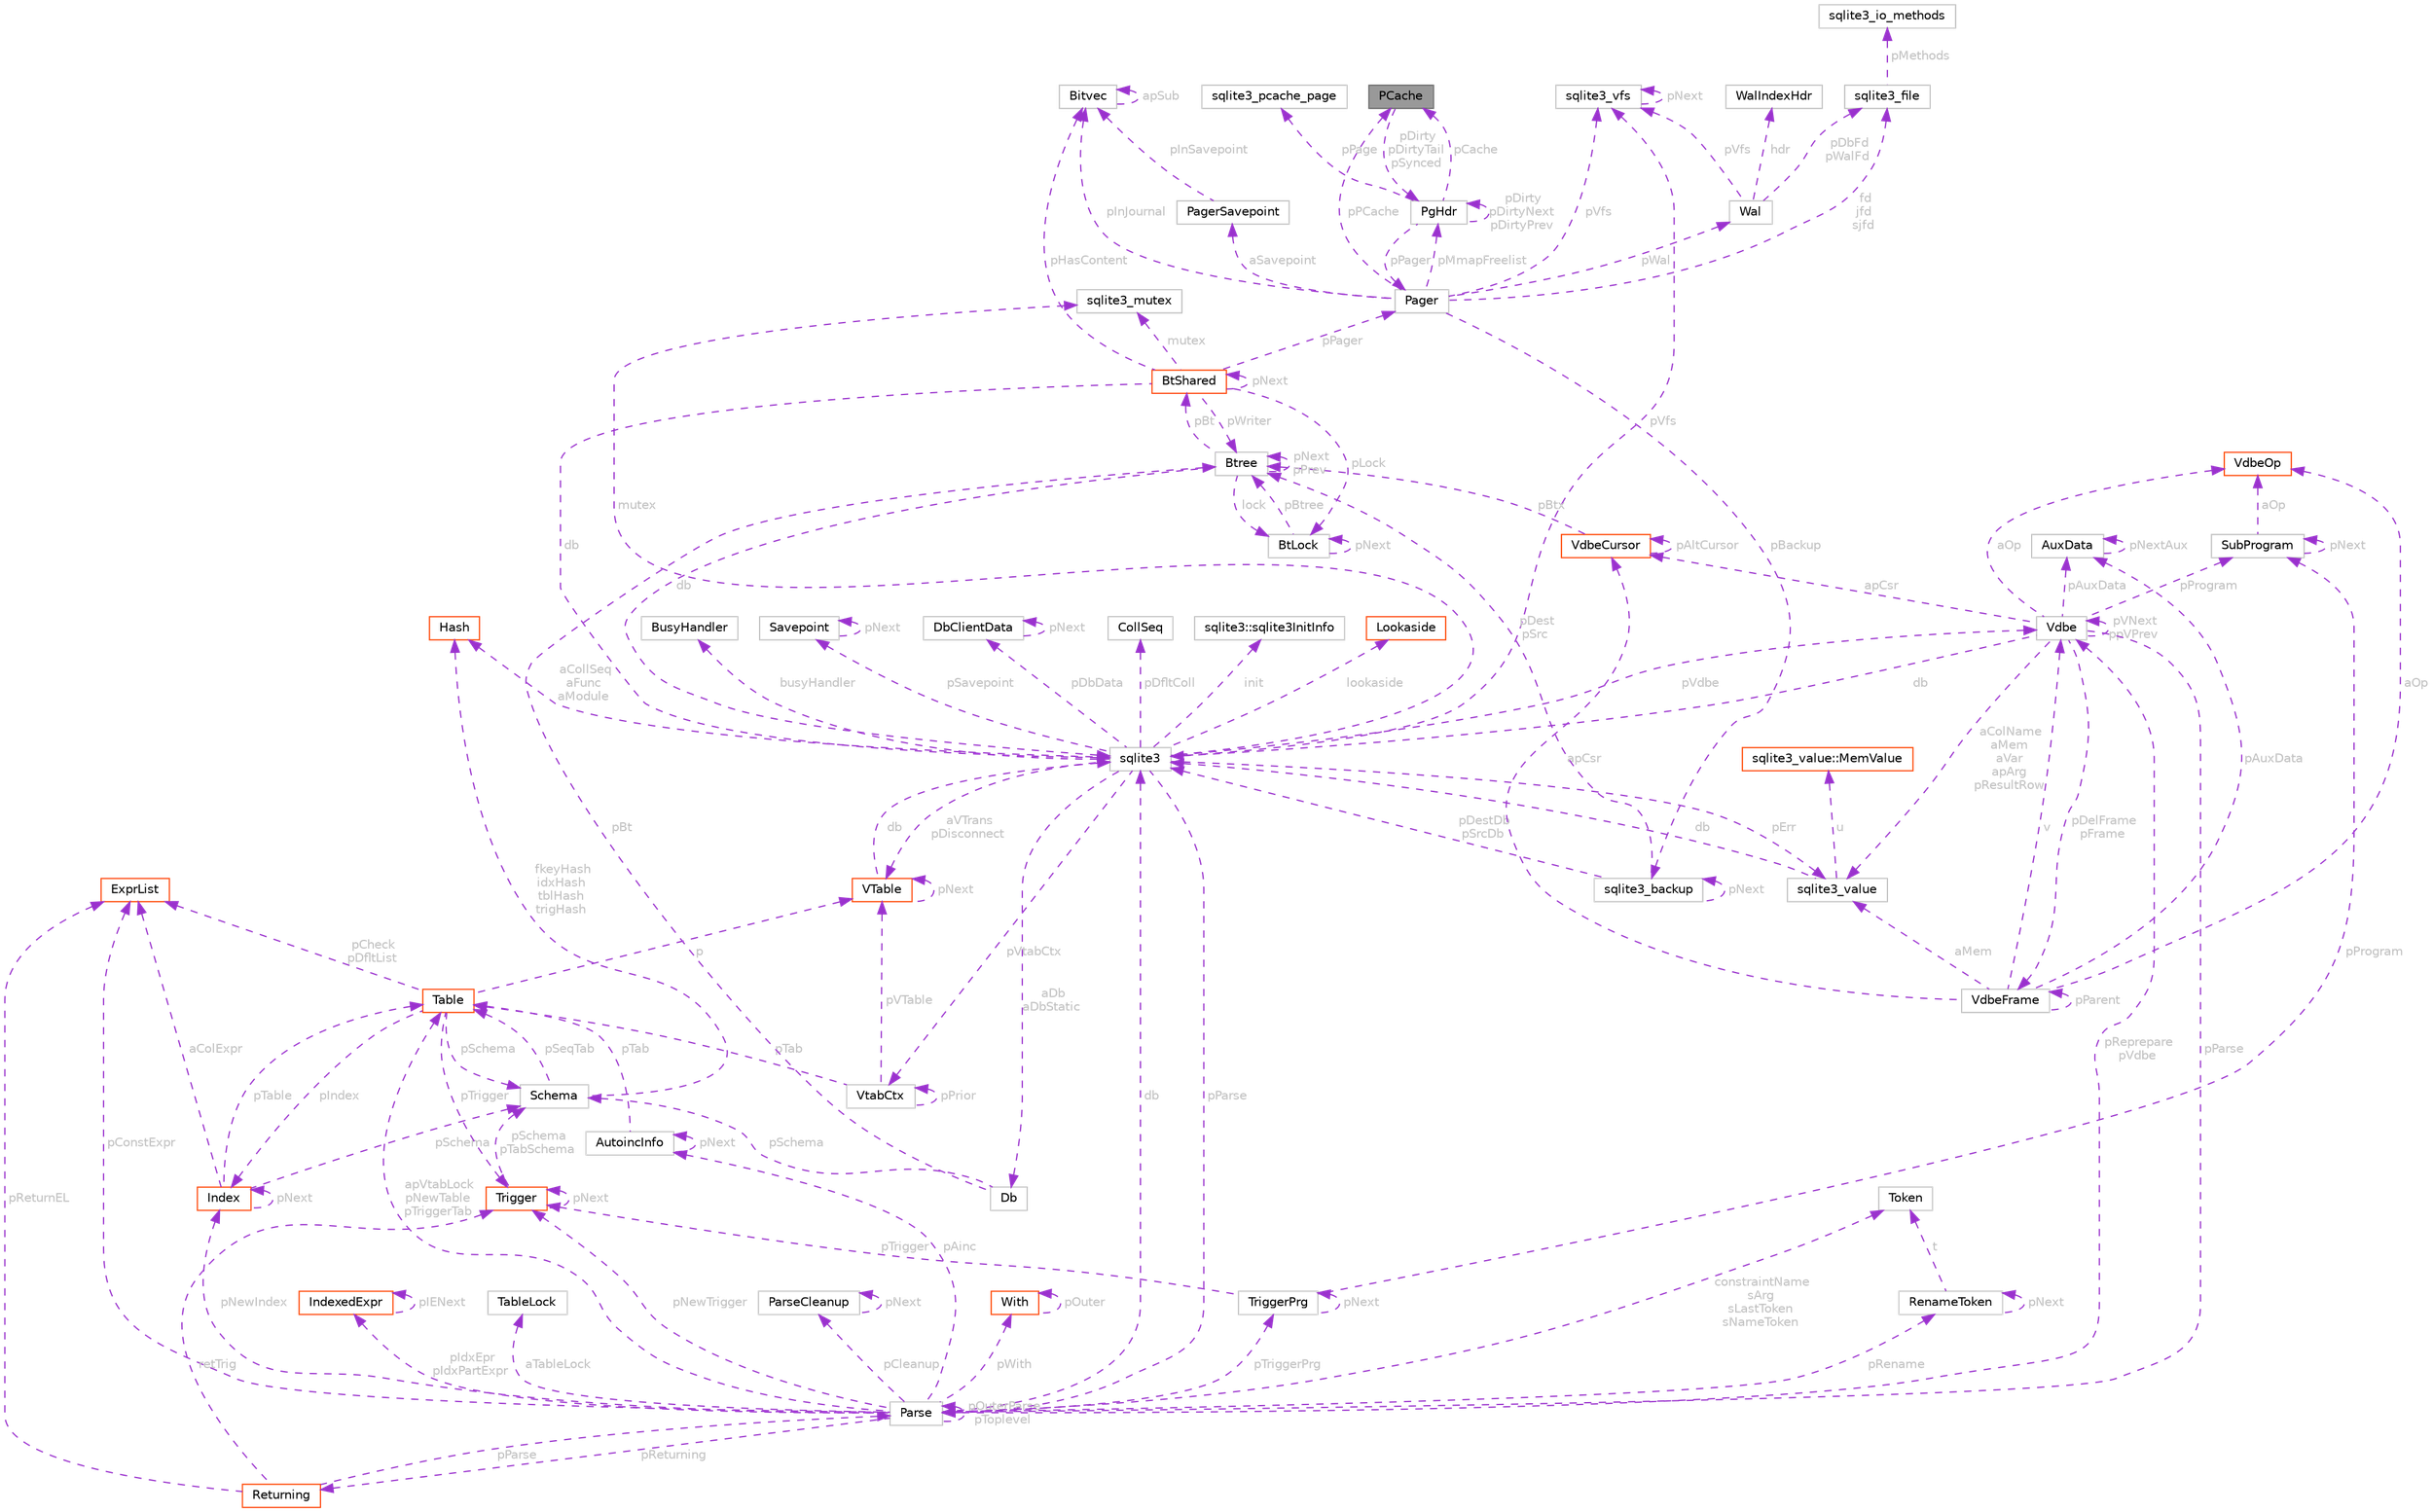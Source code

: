 digraph "PCache"
{
 // LATEX_PDF_SIZE
  bgcolor="transparent";
  edge [fontname=Helvetica,fontsize=10,labelfontname=Helvetica,labelfontsize=10];
  node [fontname=Helvetica,fontsize=10,shape=box,height=0.2,width=0.4];
  Node1 [id="Node000001",label="PCache",height=0.2,width=0.4,color="gray40", fillcolor="grey60", style="filled", fontcolor="black",tooltip=" "];
  Node2 -> Node1 [id="edge1_Node000001_Node000002",dir="back",color="darkorchid3",style="dashed",tooltip=" ",label=" pDirty\npDirtyTail\npSynced",fontcolor="grey" ];
  Node2 [id="Node000002",label="PgHdr",height=0.2,width=0.4,color="grey75", fillcolor="white", style="filled",URL="$structPgHdr.html",tooltip=" "];
  Node3 -> Node2 [id="edge2_Node000002_Node000003",dir="back",color="darkorchid3",style="dashed",tooltip=" ",label=" pPage",fontcolor="grey" ];
  Node3 [id="Node000003",label="sqlite3_pcache_page",height=0.2,width=0.4,color="grey75", fillcolor="white", style="filled",URL="$structsqlite3__pcache__page.html",tooltip=" "];
  Node1 -> Node2 [id="edge3_Node000002_Node000001",dir="back",color="darkorchid3",style="dashed",tooltip=" ",label=" pCache",fontcolor="grey" ];
  Node2 -> Node2 [id="edge4_Node000002_Node000002",dir="back",color="darkorchid3",style="dashed",tooltip=" ",label=" pDirty\npDirtyNext\npDirtyPrev",fontcolor="grey" ];
  Node4 -> Node2 [id="edge5_Node000002_Node000004",dir="back",color="darkorchid3",style="dashed",tooltip=" ",label=" pPager",fontcolor="grey" ];
  Node4 [id="Node000004",label="Pager",height=0.2,width=0.4,color="grey75", fillcolor="white", style="filled",URL="$structPager.html",tooltip=" "];
  Node5 -> Node4 [id="edge6_Node000004_Node000005",dir="back",color="darkorchid3",style="dashed",tooltip=" ",label=" pVfs",fontcolor="grey" ];
  Node5 [id="Node000005",label="sqlite3_vfs",height=0.2,width=0.4,color="grey75", fillcolor="white", style="filled",URL="$structsqlite3__vfs.html",tooltip=" "];
  Node5 -> Node5 [id="edge7_Node000005_Node000005",dir="back",color="darkorchid3",style="dashed",tooltip=" ",label=" pNext",fontcolor="grey" ];
  Node6 -> Node4 [id="edge8_Node000004_Node000006",dir="back",color="darkorchid3",style="dashed",tooltip=" ",label=" pInJournal",fontcolor="grey" ];
  Node6 [id="Node000006",label="Bitvec",height=0.2,width=0.4,color="grey75", fillcolor="white", style="filled",URL="$structBitvec.html",tooltip=" "];
  Node6 -> Node6 [id="edge9_Node000006_Node000006",dir="back",color="darkorchid3",style="dashed",tooltip=" ",label=" apSub",fontcolor="grey" ];
  Node7 -> Node4 [id="edge10_Node000004_Node000007",dir="back",color="darkorchid3",style="dashed",tooltip=" ",label=" fd\njfd\nsjfd",fontcolor="grey" ];
  Node7 [id="Node000007",label="sqlite3_file",height=0.2,width=0.4,color="grey75", fillcolor="white", style="filled",URL="$structsqlite3__file.html",tooltip=" "];
  Node8 -> Node7 [id="edge11_Node000007_Node000008",dir="back",color="darkorchid3",style="dashed",tooltip=" ",label=" pMethods",fontcolor="grey" ];
  Node8 [id="Node000008",label="sqlite3_io_methods",height=0.2,width=0.4,color="grey75", fillcolor="white", style="filled",URL="$structsqlite3__io__methods.html",tooltip=" "];
  Node9 -> Node4 [id="edge12_Node000004_Node000009",dir="back",color="darkorchid3",style="dashed",tooltip=" ",label=" pBackup",fontcolor="grey" ];
  Node9 [id="Node000009",label="sqlite3_backup",height=0.2,width=0.4,color="grey75", fillcolor="white", style="filled",URL="$structsqlite3__backup.html",tooltip=" "];
  Node10 -> Node9 [id="edge13_Node000009_Node000010",dir="back",color="darkorchid3",style="dashed",tooltip=" ",label=" pDestDb\npSrcDb",fontcolor="grey" ];
  Node10 [id="Node000010",label="sqlite3",height=0.2,width=0.4,color="grey75", fillcolor="white", style="filled",URL="$structsqlite3.html",tooltip=" "];
  Node5 -> Node10 [id="edge14_Node000010_Node000005",dir="back",color="darkorchid3",style="dashed",tooltip=" ",label=" pVfs",fontcolor="grey" ];
  Node11 -> Node10 [id="edge15_Node000010_Node000011",dir="back",color="darkorchid3",style="dashed",tooltip=" ",label=" pVdbe",fontcolor="grey" ];
  Node11 [id="Node000011",label="Vdbe",height=0.2,width=0.4,color="grey75", fillcolor="white", style="filled",URL="$structVdbe.html",tooltip=" "];
  Node10 -> Node11 [id="edge16_Node000011_Node000010",dir="back",color="darkorchid3",style="dashed",tooltip=" ",label=" db",fontcolor="grey" ];
  Node11 -> Node11 [id="edge17_Node000011_Node000011",dir="back",color="darkorchid3",style="dashed",tooltip=" ",label=" pVNext\nppVPrev",fontcolor="grey" ];
  Node12 -> Node11 [id="edge18_Node000011_Node000012",dir="back",color="darkorchid3",style="dashed",tooltip=" ",label=" pParse",fontcolor="grey" ];
  Node12 [id="Node000012",label="Parse",height=0.2,width=0.4,color="grey75", fillcolor="white", style="filled",URL="$structParse.html",tooltip=" "];
  Node10 -> Node12 [id="edge19_Node000012_Node000010",dir="back",color="darkorchid3",style="dashed",tooltip=" ",label=" db",fontcolor="grey" ];
  Node11 -> Node12 [id="edge20_Node000012_Node000011",dir="back",color="darkorchid3",style="dashed",tooltip=" ",label=" pReprepare\npVdbe",fontcolor="grey" ];
  Node13 -> Node12 [id="edge21_Node000012_Node000013",dir="back",color="darkorchid3",style="dashed",tooltip=" ",label=" pConstExpr",fontcolor="grey" ];
  Node13 [id="Node000013",label="ExprList",height=0.2,width=0.4,color="orangered", fillcolor="white", style="filled",URL="$structExprList.html",tooltip=" "];
  Node47 -> Node12 [id="edge22_Node000012_Node000047",dir="back",color="darkorchid3",style="dashed",tooltip=" ",label=" pIdxEpr\npIdxPartExpr",fontcolor="grey" ];
  Node47 [id="Node000047",label="IndexedExpr",height=0.2,width=0.4,color="orangered", fillcolor="white", style="filled",URL="$structIndexedExpr.html",tooltip=" "];
  Node47 -> Node47 [id="edge23_Node000047_Node000047",dir="back",color="darkorchid3",style="dashed",tooltip=" ",label=" pIENext",fontcolor="grey" ];
  Node48 -> Node12 [id="edge24_Node000012_Node000048",dir="back",color="darkorchid3",style="dashed",tooltip=" ",label=" aTableLock",fontcolor="grey" ];
  Node48 [id="Node000048",label="TableLock",height=0.2,width=0.4,color="grey75", fillcolor="white", style="filled",URL="$structTableLock.html",tooltip=" "];
  Node49 -> Node12 [id="edge25_Node000012_Node000049",dir="back",color="darkorchid3",style="dashed",tooltip=" ",label=" pAinc",fontcolor="grey" ];
  Node49 [id="Node000049",label="AutoincInfo",height=0.2,width=0.4,color="grey75", fillcolor="white", style="filled",URL="$structAutoincInfo.html",tooltip=" "];
  Node49 -> Node49 [id="edge26_Node000049_Node000049",dir="back",color="darkorchid3",style="dashed",tooltip=" ",label=" pNext",fontcolor="grey" ];
  Node19 -> Node49 [id="edge27_Node000049_Node000019",dir="back",color="darkorchid3",style="dashed",tooltip=" ",label=" pTab",fontcolor="grey" ];
  Node19 [id="Node000019",label="Table",height=0.2,width=0.4,color="orangered", fillcolor="white", style="filled",URL="$structTable.html",tooltip=" "];
  Node21 -> Node19 [id="edge28_Node000019_Node000021",dir="back",color="darkorchid3",style="dashed",tooltip=" ",label=" pIndex",fontcolor="grey" ];
  Node21 [id="Node000021",label="Index",height=0.2,width=0.4,color="orangered", fillcolor="white", style="filled",URL="$structIndex.html",tooltip=" "];
  Node19 -> Node21 [id="edge29_Node000021_Node000019",dir="back",color="darkorchid3",style="dashed",tooltip=" ",label=" pTable",fontcolor="grey" ];
  Node21 -> Node21 [id="edge30_Node000021_Node000021",dir="back",color="darkorchid3",style="dashed",tooltip=" ",label=" pNext",fontcolor="grey" ];
  Node22 -> Node21 [id="edge31_Node000021_Node000022",dir="back",color="darkorchid3",style="dashed",tooltip=" ",label=" pSchema",fontcolor="grey" ];
  Node22 [id="Node000022",label="Schema",height=0.2,width=0.4,color="grey75", fillcolor="white", style="filled",URL="$structSchema.html",tooltip=" "];
  Node23 -> Node22 [id="edge32_Node000022_Node000023",dir="back",color="darkorchid3",style="dashed",tooltip=" ",label=" fkeyHash\nidxHash\ntblHash\ntrigHash",fontcolor="grey" ];
  Node23 [id="Node000023",label="Hash",height=0.2,width=0.4,color="orangered", fillcolor="white", style="filled",URL="$structHash.html",tooltip=" "];
  Node19 -> Node22 [id="edge33_Node000022_Node000019",dir="back",color="darkorchid3",style="dashed",tooltip=" ",label=" pSeqTab",fontcolor="grey" ];
  Node13 -> Node21 [id="edge34_Node000021_Node000013",dir="back",color="darkorchid3",style="dashed",tooltip=" ",label=" aColExpr",fontcolor="grey" ];
  Node13 -> Node19 [id="edge35_Node000019_Node000013",dir="back",color="darkorchid3",style="dashed",tooltip=" ",label=" pCheck\npDfltList",fontcolor="grey" ];
  Node33 -> Node19 [id="edge36_Node000019_Node000033",dir="back",color="darkorchid3",style="dashed",tooltip=" ",label=" p",fontcolor="grey" ];
  Node33 [id="Node000033",label="VTable",height=0.2,width=0.4,color="orangered", fillcolor="white", style="filled",URL="$structVTable.html",tooltip=" "];
  Node10 -> Node33 [id="edge37_Node000033_Node000010",dir="back",color="darkorchid3",style="dashed",tooltip=" ",label=" db",fontcolor="grey" ];
  Node33 -> Node33 [id="edge38_Node000033_Node000033",dir="back",color="darkorchid3",style="dashed",tooltip=" ",label=" pNext",fontcolor="grey" ];
  Node27 -> Node19 [id="edge39_Node000019_Node000027",dir="back",color="darkorchid3",style="dashed",tooltip=" ",label=" pTrigger",fontcolor="grey" ];
  Node27 [id="Node000027",label="Trigger",height=0.2,width=0.4,color="orangered", fillcolor="white", style="filled",URL="$structTrigger.html",tooltip=" "];
  Node22 -> Node27 [id="edge40_Node000027_Node000022",dir="back",color="darkorchid3",style="dashed",tooltip=" ",label=" pSchema\npTabSchema",fontcolor="grey" ];
  Node27 -> Node27 [id="edge41_Node000027_Node000027",dir="back",color="darkorchid3",style="dashed",tooltip=" ",label=" pNext",fontcolor="grey" ];
  Node22 -> Node19 [id="edge42_Node000019_Node000022",dir="back",color="darkorchid3",style="dashed",tooltip=" ",label=" pSchema",fontcolor="grey" ];
  Node12 -> Node12 [id="edge43_Node000012_Node000012",dir="back",color="darkorchid3",style="dashed",tooltip=" ",label=" pOuterParse\npToplevel",fontcolor="grey" ];
  Node19 -> Node12 [id="edge44_Node000012_Node000019",dir="back",color="darkorchid3",style="dashed",tooltip=" ",label=" apVtabLock\npNewTable\npTriggerTab",fontcolor="grey" ];
  Node50 -> Node12 [id="edge45_Node000012_Node000050",dir="back",color="darkorchid3",style="dashed",tooltip=" ",label=" pTriggerPrg",fontcolor="grey" ];
  Node50 [id="Node000050",label="TriggerPrg",height=0.2,width=0.4,color="grey75", fillcolor="white", style="filled",URL="$structTriggerPrg.html",tooltip=" "];
  Node27 -> Node50 [id="edge46_Node000050_Node000027",dir="back",color="darkorchid3",style="dashed",tooltip=" ",label=" pTrigger",fontcolor="grey" ];
  Node50 -> Node50 [id="edge47_Node000050_Node000050",dir="back",color="darkorchid3",style="dashed",tooltip=" ",label=" pNext",fontcolor="grey" ];
  Node51 -> Node50 [id="edge48_Node000050_Node000051",dir="back",color="darkorchid3",style="dashed",tooltip=" ",label=" pProgram",fontcolor="grey" ];
  Node51 [id="Node000051",label="SubProgram",height=0.2,width=0.4,color="grey75", fillcolor="white", style="filled",URL="$structSubProgram.html",tooltip=" "];
  Node52 -> Node51 [id="edge49_Node000051_Node000052",dir="back",color="darkorchid3",style="dashed",tooltip=" ",label=" aOp",fontcolor="grey" ];
  Node52 [id="Node000052",label="VdbeOp",height=0.2,width=0.4,color="orangered", fillcolor="white", style="filled",URL="$structVdbeOp.html",tooltip=" "];
  Node51 -> Node51 [id="edge50_Node000051_Node000051",dir="back",color="darkorchid3",style="dashed",tooltip=" ",label=" pNext",fontcolor="grey" ];
  Node60 -> Node12 [id="edge51_Node000012_Node000060",dir="back",color="darkorchid3",style="dashed",tooltip=" ",label=" pCleanup",fontcolor="grey" ];
  Node60 [id="Node000060",label="ParseCleanup",height=0.2,width=0.4,color="grey75", fillcolor="white", style="filled",URL="$structParseCleanup.html",tooltip=" "];
  Node60 -> Node60 [id="edge52_Node000060_Node000060",dir="back",color="darkorchid3",style="dashed",tooltip=" ",label=" pNext",fontcolor="grey" ];
  Node61 -> Node12 [id="edge53_Node000012_Node000061",dir="back",color="darkorchid3",style="dashed",tooltip=" ",label=" constraintName\nsArg\nsLastToken\nsNameToken",fontcolor="grey" ];
  Node61 [id="Node000061",label="Token",height=0.2,width=0.4,color="grey75", fillcolor="white", style="filled",URL="$structToken.html",tooltip=" "];
  Node62 -> Node12 [id="edge54_Node000012_Node000062",dir="back",color="darkorchid3",style="dashed",tooltip=" ",label=" pReturning",fontcolor="grey" ];
  Node62 [id="Node000062",label="Returning",height=0.2,width=0.4,color="orangered", fillcolor="white", style="filled",URL="$structReturning.html",tooltip=" "];
  Node12 -> Node62 [id="edge55_Node000062_Node000012",dir="back",color="darkorchid3",style="dashed",tooltip=" ",label=" pParse",fontcolor="grey" ];
  Node13 -> Node62 [id="edge56_Node000062_Node000013",dir="back",color="darkorchid3",style="dashed",tooltip=" ",label=" pReturnEL",fontcolor="grey" ];
  Node27 -> Node62 [id="edge57_Node000062_Node000027",dir="back",color="darkorchid3",style="dashed",tooltip=" ",label=" retTrig",fontcolor="grey" ];
  Node21 -> Node12 [id="edge58_Node000012_Node000021",dir="back",color="darkorchid3",style="dashed",tooltip=" ",label=" pNewIndex",fontcolor="grey" ];
  Node27 -> Node12 [id="edge59_Node000012_Node000027",dir="back",color="darkorchid3",style="dashed",tooltip=" ",label=" pNewTrigger",fontcolor="grey" ];
  Node39 -> Node12 [id="edge60_Node000012_Node000039",dir="back",color="darkorchid3",style="dashed",tooltip=" ",label=" pWith",fontcolor="grey" ];
  Node39 [id="Node000039",label="With",height=0.2,width=0.4,color="orangered", fillcolor="white", style="filled",URL="$structWith.html",tooltip=" "];
  Node39 -> Node39 [id="edge61_Node000039_Node000039",dir="back",color="darkorchid3",style="dashed",tooltip=" ",label=" pOuter",fontcolor="grey" ];
  Node63 -> Node12 [id="edge62_Node000012_Node000063",dir="back",color="darkorchid3",style="dashed",tooltip=" ",label=" pRename",fontcolor="grey" ];
  Node63 [id="Node000063",label="RenameToken",height=0.2,width=0.4,color="grey75", fillcolor="white", style="filled",URL="$structRenameToken.html",tooltip=" "];
  Node61 -> Node63 [id="edge63_Node000063_Node000061",dir="back",color="darkorchid3",style="dashed",tooltip=" ",label=" t",fontcolor="grey" ];
  Node63 -> Node63 [id="edge64_Node000063_Node000063",dir="back",color="darkorchid3",style="dashed",tooltip=" ",label=" pNext",fontcolor="grey" ];
  Node55 -> Node11 [id="edge65_Node000011_Node000055",dir="back",color="darkorchid3",style="dashed",tooltip=" ",label=" aColName\naMem\naVar\napArg\npResultRow",fontcolor="grey" ];
  Node55 [id="Node000055",label="sqlite3_value",height=0.2,width=0.4,color="grey75", fillcolor="white", style="filled",URL="$structsqlite3__value.html",tooltip=" "];
  Node56 -> Node55 [id="edge66_Node000055_Node000056",dir="back",color="darkorchid3",style="dashed",tooltip=" ",label=" u",fontcolor="grey" ];
  Node56 [id="Node000056",label="sqlite3_value::MemValue",height=0.2,width=0.4,color="orangered", fillcolor="white", style="filled",URL="$unionsqlite3__value_1_1MemValue.html",tooltip=" "];
  Node10 -> Node55 [id="edge67_Node000055_Node000010",dir="back",color="darkorchid3",style="dashed",tooltip=" ",label=" db",fontcolor="grey" ];
  Node64 -> Node11 [id="edge68_Node000011_Node000064",dir="back",color="darkorchid3",style="dashed",tooltip=" ",label=" apCsr",fontcolor="grey" ];
  Node64 [id="Node000064",label="VdbeCursor",height=0.2,width=0.4,color="orangered", fillcolor="white", style="filled",URL="$structVdbeCursor.html",tooltip=" "];
  Node65 -> Node64 [id="edge69_Node000064_Node000065",dir="back",color="darkorchid3",style="dashed",tooltip=" ",label=" pBtx",fontcolor="grey" ];
  Node65 [id="Node000065",label="Btree",height=0.2,width=0.4,color="grey75", fillcolor="white", style="filled",URL="$structBtree.html",tooltip=" "];
  Node10 -> Node65 [id="edge70_Node000065_Node000010",dir="back",color="darkorchid3",style="dashed",tooltip=" ",label=" db",fontcolor="grey" ];
  Node66 -> Node65 [id="edge71_Node000065_Node000066",dir="back",color="darkorchid3",style="dashed",tooltip=" ",label=" pBt",fontcolor="grey" ];
  Node66 [id="Node000066",label="BtShared",height=0.2,width=0.4,color="orangered", fillcolor="white", style="filled",URL="$structBtShared.html",tooltip=" "];
  Node4 -> Node66 [id="edge72_Node000066_Node000004",dir="back",color="darkorchid3",style="dashed",tooltip=" ",label=" pPager",fontcolor="grey" ];
  Node10 -> Node66 [id="edge73_Node000066_Node000010",dir="back",color="darkorchid3",style="dashed",tooltip=" ",label=" db",fontcolor="grey" ];
  Node70 -> Node66 [id="edge74_Node000066_Node000070",dir="back",color="darkorchid3",style="dashed",tooltip=" ",label=" mutex",fontcolor="grey" ];
  Node70 [id="Node000070",label="sqlite3_mutex",height=0.2,width=0.4,color="grey75", fillcolor="white", style="filled",URL="$structsqlite3__mutex.html",tooltip=" "];
  Node6 -> Node66 [id="edge75_Node000066_Node000006",dir="back",color="darkorchid3",style="dashed",tooltip=" ",label=" pHasContent",fontcolor="grey" ];
  Node66 -> Node66 [id="edge76_Node000066_Node000066",dir="back",color="darkorchid3",style="dashed",tooltip=" ",label=" pNext",fontcolor="grey" ];
  Node71 -> Node66 [id="edge77_Node000066_Node000071",dir="back",color="darkorchid3",style="dashed",tooltip=" ",label=" pLock",fontcolor="grey" ];
  Node71 [id="Node000071",label="BtLock",height=0.2,width=0.4,color="grey75", fillcolor="white", style="filled",URL="$structBtLock.html",tooltip=" "];
  Node65 -> Node71 [id="edge78_Node000071_Node000065",dir="back",color="darkorchid3",style="dashed",tooltip=" ",label=" pBtree",fontcolor="grey" ];
  Node71 -> Node71 [id="edge79_Node000071_Node000071",dir="back",color="darkorchid3",style="dashed",tooltip=" ",label=" pNext",fontcolor="grey" ];
  Node65 -> Node66 [id="edge80_Node000066_Node000065",dir="back",color="darkorchid3",style="dashed",tooltip=" ",label=" pWriter",fontcolor="grey" ];
  Node65 -> Node65 [id="edge81_Node000065_Node000065",dir="back",color="darkorchid3",style="dashed",tooltip=" ",label=" pNext\npPrev",fontcolor="grey" ];
  Node71 -> Node65 [id="edge82_Node000065_Node000071",dir="back",color="darkorchid3",style="dashed",tooltip=" ",label=" lock",fontcolor="grey" ];
  Node64 -> Node64 [id="edge83_Node000064_Node000064",dir="back",color="darkorchid3",style="dashed",tooltip=" ",label=" pAltCursor",fontcolor="grey" ];
  Node52 -> Node11 [id="edge84_Node000011_Node000052",dir="back",color="darkorchid3",style="dashed",tooltip=" ",label=" aOp",fontcolor="grey" ];
  Node84 -> Node11 [id="edge85_Node000011_Node000084",dir="back",color="darkorchid3",style="dashed",tooltip=" ",label=" pDelFrame\npFrame",fontcolor="grey" ];
  Node84 [id="Node000084",label="VdbeFrame",height=0.2,width=0.4,color="grey75", fillcolor="white", style="filled",URL="$structVdbeFrame.html",tooltip=" "];
  Node11 -> Node84 [id="edge86_Node000084_Node000011",dir="back",color="darkorchid3",style="dashed",tooltip=" ",label=" v",fontcolor="grey" ];
  Node84 -> Node84 [id="edge87_Node000084_Node000084",dir="back",color="darkorchid3",style="dashed",tooltip=" ",label=" pParent",fontcolor="grey" ];
  Node52 -> Node84 [id="edge88_Node000084_Node000052",dir="back",color="darkorchid3",style="dashed",tooltip=" ",label=" aOp",fontcolor="grey" ];
  Node55 -> Node84 [id="edge89_Node000084_Node000055",dir="back",color="darkorchid3",style="dashed",tooltip=" ",label=" aMem",fontcolor="grey" ];
  Node64 -> Node84 [id="edge90_Node000084_Node000064",dir="back",color="darkorchid3",style="dashed",tooltip=" ",label=" apCsr",fontcolor="grey" ];
  Node85 -> Node84 [id="edge91_Node000084_Node000085",dir="back",color="darkorchid3",style="dashed",tooltip=" ",label=" pAuxData",fontcolor="grey" ];
  Node85 [id="Node000085",label="AuxData",height=0.2,width=0.4,color="grey75", fillcolor="white", style="filled",URL="$structAuxData.html",tooltip=" "];
  Node85 -> Node85 [id="edge92_Node000085_Node000085",dir="back",color="darkorchid3",style="dashed",tooltip=" ",label=" pNextAux",fontcolor="grey" ];
  Node51 -> Node11 [id="edge93_Node000011_Node000051",dir="back",color="darkorchid3",style="dashed",tooltip=" ",label=" pProgram",fontcolor="grey" ];
  Node85 -> Node11 [id="edge94_Node000011_Node000085",dir="back",color="darkorchid3",style="dashed",tooltip=" ",label=" pAuxData",fontcolor="grey" ];
  Node57 -> Node10 [id="edge95_Node000010_Node000057",dir="back",color="darkorchid3",style="dashed",tooltip=" ",label=" pDfltColl",fontcolor="grey" ];
  Node57 [id="Node000057",label="CollSeq",height=0.2,width=0.4,color="grey75", fillcolor="white", style="filled",URL="$structCollSeq.html",tooltip=" "];
  Node70 -> Node10 [id="edge96_Node000010_Node000070",dir="back",color="darkorchid3",style="dashed",tooltip=" ",label=" mutex",fontcolor="grey" ];
  Node86 -> Node10 [id="edge97_Node000010_Node000086",dir="back",color="darkorchid3",style="dashed",tooltip=" ",label=" aDb\naDbStatic",fontcolor="grey" ];
  Node86 [id="Node000086",label="Db",height=0.2,width=0.4,color="grey75", fillcolor="white", style="filled",URL="$structDb.html",tooltip=" "];
  Node65 -> Node86 [id="edge98_Node000086_Node000065",dir="back",color="darkorchid3",style="dashed",tooltip=" ",label=" pBt",fontcolor="grey" ];
  Node22 -> Node86 [id="edge99_Node000086_Node000022",dir="back",color="darkorchid3",style="dashed",tooltip=" ",label=" pSchema",fontcolor="grey" ];
  Node87 -> Node10 [id="edge100_Node000010_Node000087",dir="back",color="darkorchid3",style="dashed",tooltip=" ",label=" init",fontcolor="grey" ];
  Node87 [id="Node000087",label="sqlite3::sqlite3InitInfo",height=0.2,width=0.4,color="grey75", fillcolor="white", style="filled",URL="$structsqlite3_1_1sqlite3InitInfo.html",tooltip=" "];
  Node12 -> Node10 [id="edge101_Node000010_Node000012",dir="back",color="darkorchid3",style="dashed",tooltip=" ",label=" pParse",fontcolor="grey" ];
  Node55 -> Node10 [id="edge102_Node000010_Node000055",dir="back",color="darkorchid3",style="dashed",tooltip=" ",label=" pErr",fontcolor="grey" ];
  Node88 -> Node10 [id="edge103_Node000010_Node000088",dir="back",color="darkorchid3",style="dashed",tooltip=" ",label=" lookaside",fontcolor="grey" ];
  Node88 [id="Node000088",label="Lookaside",height=0.2,width=0.4,color="orangered", fillcolor="white", style="filled",URL="$structLookaside.html",tooltip=" "];
  Node23 -> Node10 [id="edge104_Node000010_Node000023",dir="back",color="darkorchid3",style="dashed",tooltip=" ",label=" aCollSeq\naFunc\naModule",fontcolor="grey" ];
  Node90 -> Node10 [id="edge105_Node000010_Node000090",dir="back",color="darkorchid3",style="dashed",tooltip=" ",label=" pVtabCtx",fontcolor="grey" ];
  Node90 [id="Node000090",label="VtabCtx",height=0.2,width=0.4,color="grey75", fillcolor="white", style="filled",URL="$structVtabCtx.html",tooltip=" "];
  Node33 -> Node90 [id="edge106_Node000090_Node000033",dir="back",color="darkorchid3",style="dashed",tooltip=" ",label=" pVTable",fontcolor="grey" ];
  Node19 -> Node90 [id="edge107_Node000090_Node000019",dir="back",color="darkorchid3",style="dashed",tooltip=" ",label=" pTab",fontcolor="grey" ];
  Node90 -> Node90 [id="edge108_Node000090_Node000090",dir="back",color="darkorchid3",style="dashed",tooltip=" ",label=" pPrior",fontcolor="grey" ];
  Node33 -> Node10 [id="edge109_Node000010_Node000033",dir="back",color="darkorchid3",style="dashed",tooltip=" ",label=" aVTrans\npDisconnect",fontcolor="grey" ];
  Node91 -> Node10 [id="edge110_Node000010_Node000091",dir="back",color="darkorchid3",style="dashed",tooltip=" ",label=" busyHandler",fontcolor="grey" ];
  Node91 [id="Node000091",label="BusyHandler",height=0.2,width=0.4,color="grey75", fillcolor="white", style="filled",URL="$structBusyHandler.html",tooltip=" "];
  Node92 -> Node10 [id="edge111_Node000010_Node000092",dir="back",color="darkorchid3",style="dashed",tooltip=" ",label=" pSavepoint",fontcolor="grey" ];
  Node92 [id="Node000092",label="Savepoint",height=0.2,width=0.4,color="grey75", fillcolor="white", style="filled",URL="$structSavepoint.html",tooltip=" "];
  Node92 -> Node92 [id="edge112_Node000092_Node000092",dir="back",color="darkorchid3",style="dashed",tooltip=" ",label=" pNext",fontcolor="grey" ];
  Node93 -> Node10 [id="edge113_Node000010_Node000093",dir="back",color="darkorchid3",style="dashed",tooltip=" ",label=" pDbData",fontcolor="grey" ];
  Node93 [id="Node000093",label="DbClientData",height=0.2,width=0.4,color="grey75", fillcolor="white", style="filled",URL="$structDbClientData.html",tooltip=" "];
  Node93 -> Node93 [id="edge114_Node000093_Node000093",dir="back",color="darkorchid3",style="dashed",tooltip=" ",label=" pNext",fontcolor="grey" ];
  Node65 -> Node9 [id="edge115_Node000009_Node000065",dir="back",color="darkorchid3",style="dashed",tooltip=" ",label=" pDest\npSrc",fontcolor="grey" ];
  Node9 -> Node9 [id="edge116_Node000009_Node000009",dir="back",color="darkorchid3",style="dashed",tooltip=" ",label=" pNext",fontcolor="grey" ];
  Node94 -> Node4 [id="edge117_Node000004_Node000094",dir="back",color="darkorchid3",style="dashed",tooltip=" ",label=" aSavepoint",fontcolor="grey" ];
  Node94 [id="Node000094",label="PagerSavepoint",height=0.2,width=0.4,color="grey75", fillcolor="white", style="filled",URL="$structPagerSavepoint.html",tooltip=" "];
  Node6 -> Node94 [id="edge118_Node000094_Node000006",dir="back",color="darkorchid3",style="dashed",tooltip=" ",label=" pInSavepoint",fontcolor="grey" ];
  Node2 -> Node4 [id="edge119_Node000004_Node000002",dir="back",color="darkorchid3",style="dashed",tooltip=" ",label=" pMmapFreelist",fontcolor="grey" ];
  Node1 -> Node4 [id="edge120_Node000004_Node000001",dir="back",color="darkorchid3",style="dashed",tooltip=" ",label=" pPCache",fontcolor="grey" ];
  Node95 -> Node4 [id="edge121_Node000004_Node000095",dir="back",color="darkorchid3",style="dashed",tooltip=" ",label=" pWal",fontcolor="grey" ];
  Node95 [id="Node000095",label="Wal",height=0.2,width=0.4,color="grey75", fillcolor="white", style="filled",URL="$structWal.html",tooltip=" "];
  Node5 -> Node95 [id="edge122_Node000095_Node000005",dir="back",color="darkorchid3",style="dashed",tooltip=" ",label=" pVfs",fontcolor="grey" ];
  Node7 -> Node95 [id="edge123_Node000095_Node000007",dir="back",color="darkorchid3",style="dashed",tooltip=" ",label=" pDbFd\npWalFd",fontcolor="grey" ];
  Node96 -> Node95 [id="edge124_Node000095_Node000096",dir="back",color="darkorchid3",style="dashed",tooltip=" ",label=" hdr",fontcolor="grey" ];
  Node96 [id="Node000096",label="WalIndexHdr",height=0.2,width=0.4,color="grey75", fillcolor="white", style="filled",URL="$structWalIndexHdr.html",tooltip=" "];
}
